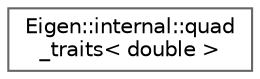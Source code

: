 digraph "Graphical Class Hierarchy"
{
 // LATEX_PDF_SIZE
  bgcolor="transparent";
  edge [fontname=Helvetica,fontsize=10,labelfontname=Helvetica,labelfontsize=10];
  node [fontname=Helvetica,fontsize=10,shape=box,height=0.2,width=0.4];
  rankdir="LR";
  Node0 [id="Node000000",label="Eigen::internal::quad\l_traits\< double \>",height=0.2,width=0.4,color="grey40", fillcolor="white", style="filled",URL="$structEigen_1_1internal_1_1quad__traits_3_01double_01_4.html",tooltip=" "];
}
